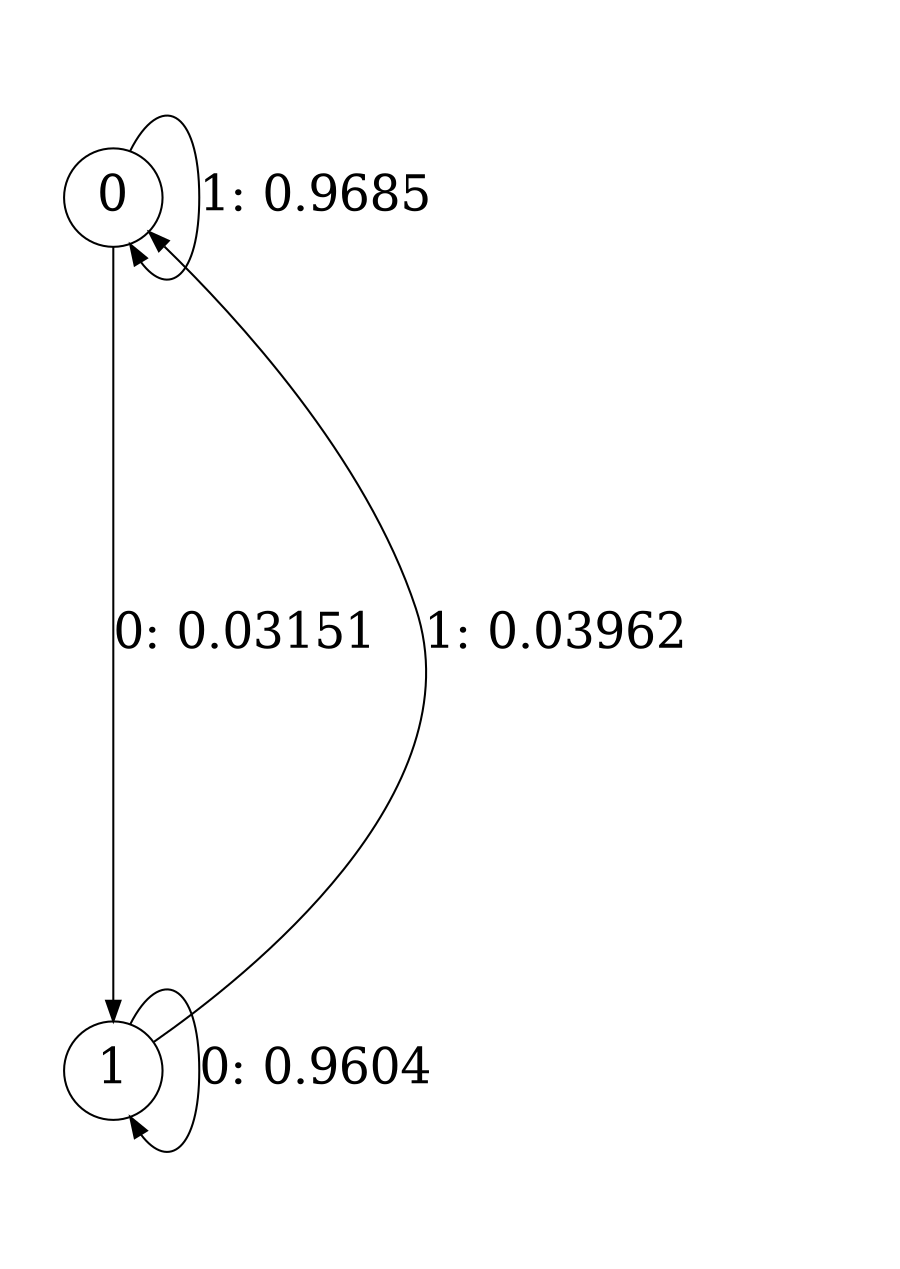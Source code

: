 digraph "ch4_both_grouped_ms_L4" {
size = "6,8.5";
ratio = "fill";
node [shape = circle];
node [fontsize = 24];
edge [fontsize = 24];
0 -> 1 [label = "0: 0.03151  "];
0 -> 0 [label = "1: 0.9685   "];
1 -> 1 [label = "0: 0.9604   "];
1 -> 0 [label = "1: 0.03962  "];
}